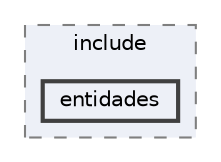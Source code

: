 digraph "becommons/include/entidades"
{
 // LATEX_PDF_SIZE
  bgcolor="transparent";
  edge [fontname=Helvetica,fontsize=10,labelfontname=Helvetica,labelfontsize=10];
  node [fontname=Helvetica,fontsize=10,shape=box,height=0.2,width=0.4];
  compound=true
  subgraph clusterdir_9a744b5567c265deacf566b467d8af59 {
    graph [ bgcolor="#edf0f7", pencolor="grey50", label="include", fontname=Helvetica,fontsize=10 style="filled,dashed", URL="dir_9a744b5567c265deacf566b467d8af59.html",tooltip=""]
  dir_ad84174b1d22f877aaa01cba77f76f93 [label="entidades", fillcolor="#edf0f7", color="grey25", style="filled,bold", URL="dir_ad84174b1d22f877aaa01cba77f76f93.html",tooltip=""];
  }
}
